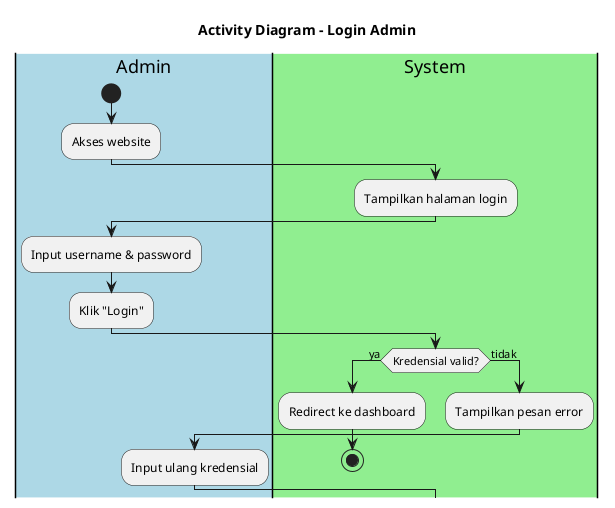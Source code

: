 @startuml Login Activity Diagram
title Activity Diagram - Login Admin

|#LightBlue|Admin|
start
:Akses website;

|#LightGreen|System|
:Tampilkan halaman login;

|Admin|
:Input username & password;
:Klik "Login";

|System|
if (Kredensial valid?) then (ya)
    :Redirect ke dashboard;
    stop
else (tidak)
    :Tampilkan pesan error;
    |Admin|
    :Input ulang kredensial;
endif

@enduml
